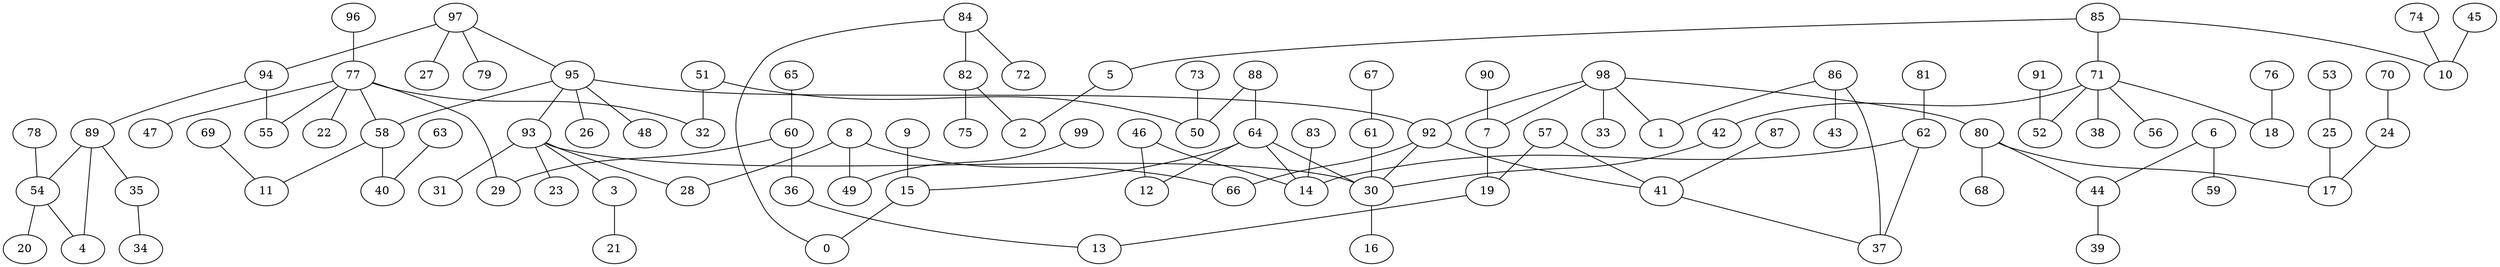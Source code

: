 digraph GG_graph {

subgraph G_graph {
edge [color = black]
"78" -> "54" [dir = none]
"53" -> "25" [dir = none]
"82" -> "75" [dir = none]
"82" -> "2" [dir = none]
"9" -> "15" [dir = none]
"87" -> "41" [dir = none]
"74" -> "10" [dir = none]
"45" -> "10" [dir = none]
"57" -> "19" [dir = none]
"25" -> "17" [dir = none]
"36" -> "13" [dir = none]
"86" -> "43" [dir = none]
"86" -> "37" [dir = none]
"86" -> "1" [dir = none]
"5" -> "2" [dir = none]
"91" -> "52" [dir = none]
"70" -> "24" [dir = none]
"64" -> "12" [dir = none]
"64" -> "15" [dir = none]
"64" -> "14" [dir = none]
"64" -> "30" [dir = none]
"6" -> "59" [dir = none]
"6" -> "44" [dir = none]
"35" -> "34" [dir = none]
"8" -> "28" [dir = none]
"8" -> "49" [dir = none]
"8" -> "66" [dir = none]
"83" -> "14" [dir = none]
"93" -> "31" [dir = none]
"93" -> "3" [dir = none]
"93" -> "23" [dir = none]
"69" -> "11" [dir = none]
"81" -> "62" [dir = none]
"95" -> "48" [dir = none]
"95" -> "26" [dir = none]
"95" -> "93" [dir = none]
"95" -> "58" [dir = none]
"95" -> "92" [dir = none]
"98" -> "80" [dir = none]
"98" -> "7" [dir = none]
"98" -> "33" [dir = none]
"98" -> "1" [dir = none]
"98" -> "92" [dir = none]
"89" -> "4" [dir = none]
"89" -> "35" [dir = none]
"89" -> "54" [dir = none]
"76" -> "18" [dir = none]
"92" -> "66" [dir = none]
"92" -> "30" [dir = none]
"71" -> "18" [dir = none]
"71" -> "38" [dir = none]
"71" -> "56" [dir = none]
"71" -> "52" [dir = none]
"71" -> "42" [dir = none]
"84" -> "72" [dir = none]
"84" -> "82" [dir = none]
"30" -> "16" [dir = none]
"58" -> "40" [dir = none]
"58" -> "11" [dir = none]
"65" -> "60" [dir = none]
"7" -> "19" [dir = none]
"77" -> "22" [dir = none]
"77" -> "29" [dir = none]
"77" -> "55" [dir = none]
"77" -> "47" [dir = none]
"77" -> "58" [dir = none]
"42" -> "30" [dir = none]
"80" -> "68" [dir = none]
"80" -> "44" [dir = none]
"80" -> "17" [dir = none]
"3" -> "21" [dir = none]
"62" -> "37" [dir = none]
"97" -> "27" [dir = none]
"97" -> "94" [dir = none]
"97" -> "79" [dir = none]
"97" -> "95" [dir = none]
"61" -> "30" [dir = none]
"15" -> "0" [dir = none]
"90" -> "7" [dir = none]
"94" -> "89" [dir = none]
"88" -> "50" [dir = none]
"88" -> "64" [dir = none]
"24" -> "17" [dir = none]
"99" -> "49" [dir = none]
"85" -> "10" [dir = none]
"85" -> "5" [dir = none]
"85" -> "71" [dir = none]
"67" -> "61" [dir = none]
"63" -> "40" [dir = none]
"73" -> "50" [dir = none]
"54" -> "20" [dir = none]
"60" -> "36" [dir = none]
"60" -> "29" [dir = none]
"44" -> "39" [dir = none]
"41" -> "37" [dir = none]
"96" -> "77" [dir = none]
"46" -> "14" [dir = none]
"51" -> "32" [dir = none]
"51" -> "50" [dir = none]
"92" -> "41" [dir = none]
"84" -> "0" [dir = none]
"77" -> "32" [dir = none]
"62" -> "14" [dir = none]
"94" -> "55" [dir = none]
"93" -> "30" [dir = none]
"46" -> "12" [dir = none]
"19" -> "13" [dir = none]
"93" -> "28" [dir = none]
"57" -> "41" [dir = none]
"54" -> "4" [dir = none]
}

}
